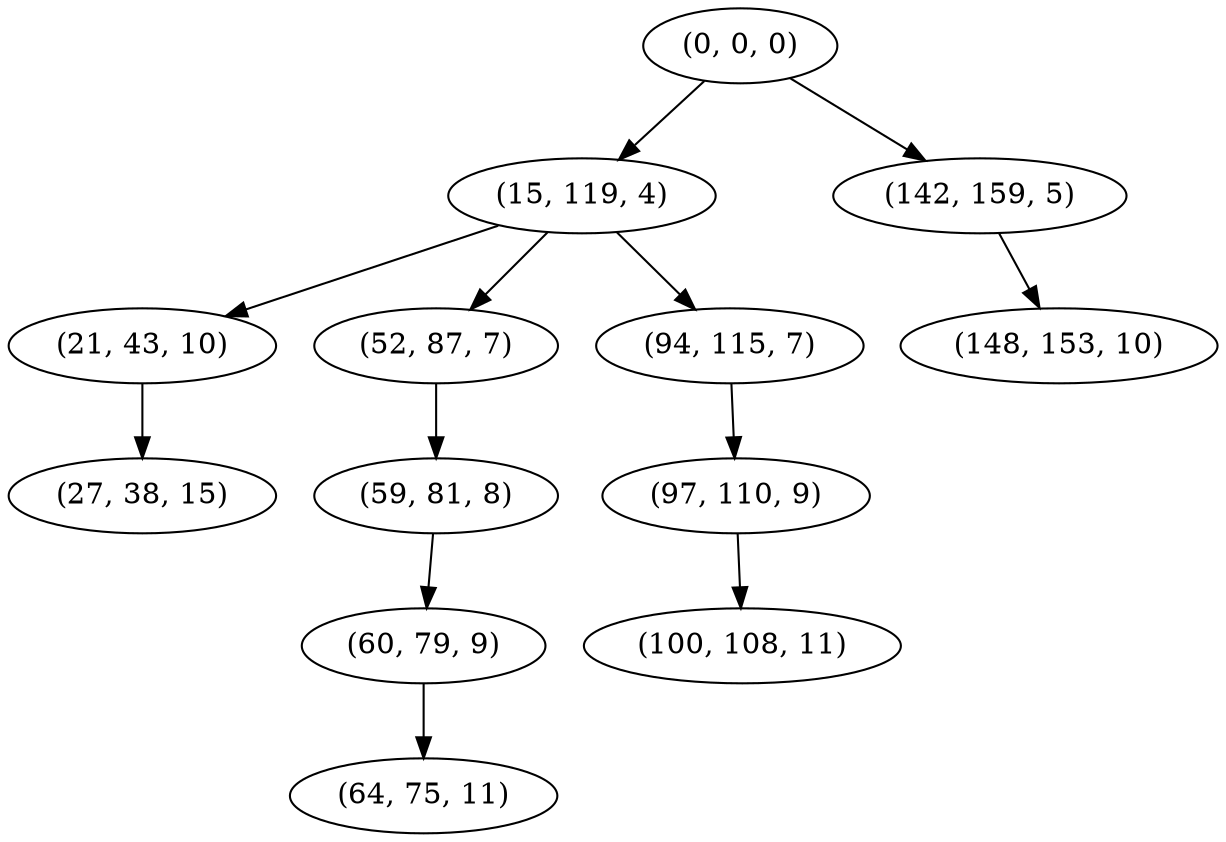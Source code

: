 digraph tree {
    "(0, 0, 0)";
    "(15, 119, 4)";
    "(21, 43, 10)";
    "(27, 38, 15)";
    "(52, 87, 7)";
    "(59, 81, 8)";
    "(60, 79, 9)";
    "(64, 75, 11)";
    "(94, 115, 7)";
    "(97, 110, 9)";
    "(100, 108, 11)";
    "(142, 159, 5)";
    "(148, 153, 10)";
    "(0, 0, 0)" -> "(15, 119, 4)";
    "(0, 0, 0)" -> "(142, 159, 5)";
    "(15, 119, 4)" -> "(21, 43, 10)";
    "(15, 119, 4)" -> "(52, 87, 7)";
    "(15, 119, 4)" -> "(94, 115, 7)";
    "(21, 43, 10)" -> "(27, 38, 15)";
    "(52, 87, 7)" -> "(59, 81, 8)";
    "(59, 81, 8)" -> "(60, 79, 9)";
    "(60, 79, 9)" -> "(64, 75, 11)";
    "(94, 115, 7)" -> "(97, 110, 9)";
    "(97, 110, 9)" -> "(100, 108, 11)";
    "(142, 159, 5)" -> "(148, 153, 10)";
}
